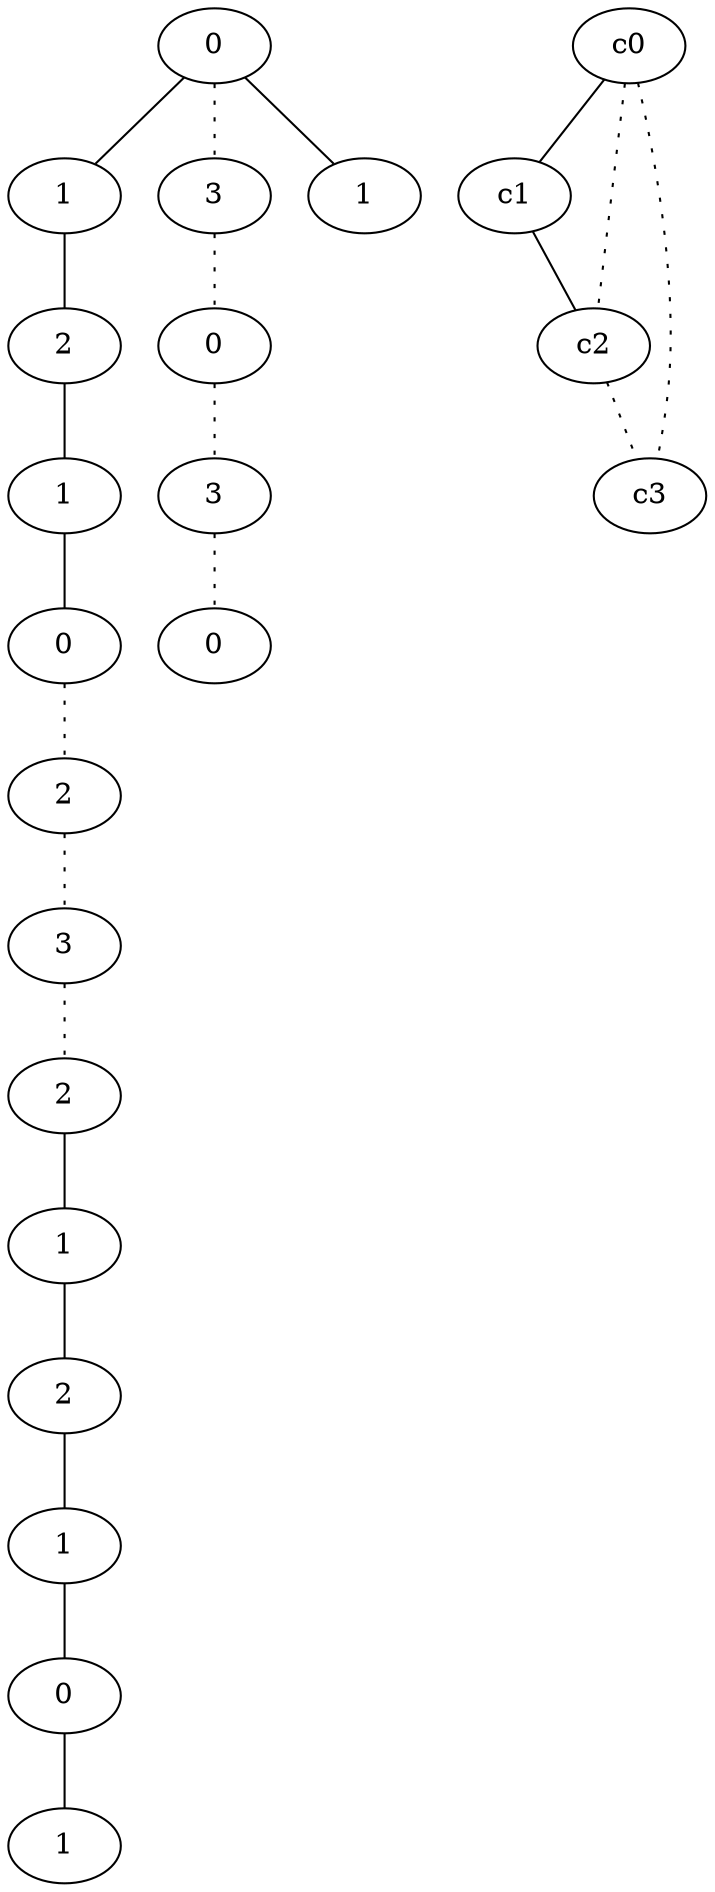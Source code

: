 graph {
a0[label=0];
a1[label=1];
a2[label=2];
a3[label=1];
a4[label=0];
a5[label=2];
a6[label=3];
a7[label=2];
a8[label=1];
a9[label=2];
a10[label=1];
a11[label=0];
a12[label=1];
a13[label=3];
a14[label=0];
a15[label=3];
a16[label=0];
a17[label=1];
a0 -- a1;
a0 -- a13 [style=dotted];
a0 -- a17;
a1 -- a2;
a2 -- a3;
a3 -- a4;
a4 -- a5 [style=dotted];
a5 -- a6 [style=dotted];
a6 -- a7 [style=dotted];
a7 -- a8;
a8 -- a9;
a9 -- a10;
a10 -- a11;
a11 -- a12;
a13 -- a14 [style=dotted];
a14 -- a15 [style=dotted];
a15 -- a16 [style=dotted];
c0 -- c1;
c0 -- c2 [style=dotted];
c0 -- c3 [style=dotted];
c1 -- c2;
c2 -- c3 [style=dotted];
}

